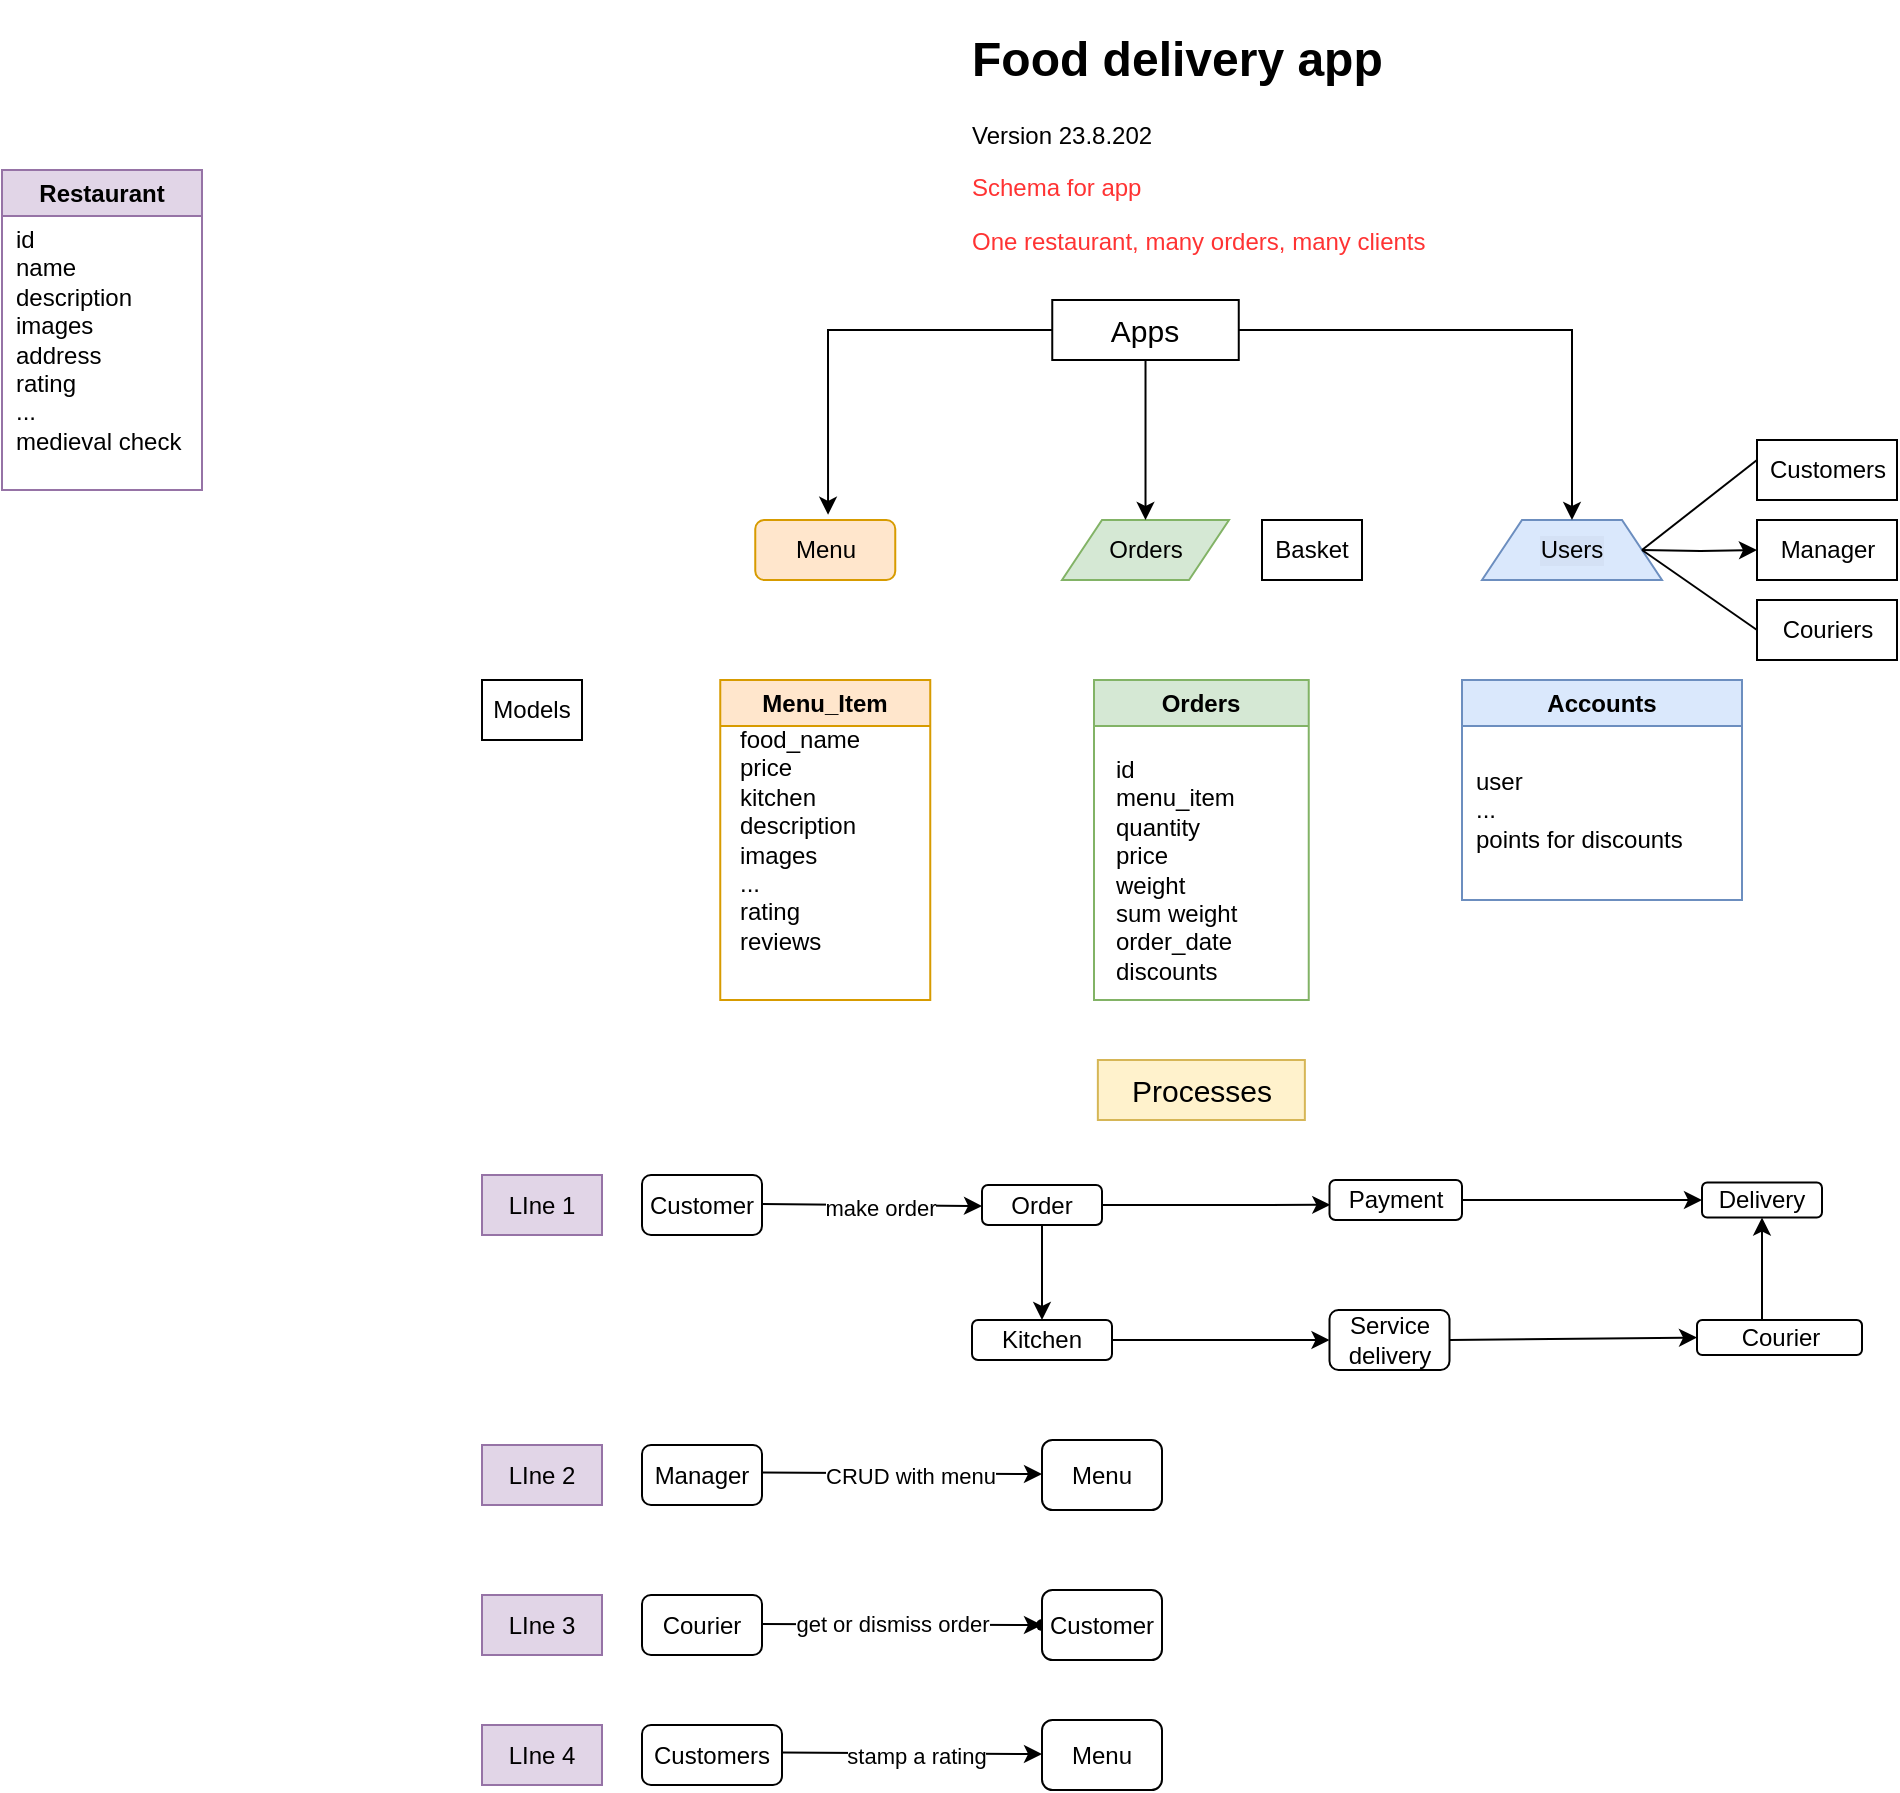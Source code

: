 <mxfile version="21.1.1" type="device" pages="2">
  <diagram name="Страница 1" id="kE3Vbjc7K7nwyK-bKpHq">
    <mxGraphModel dx="1589" dy="1966" grid="1" gridSize="10" guides="1" tooltips="1" connect="1" arrows="1" fold="1" page="1" pageScale="1" pageWidth="827" pageHeight="1169" math="0" shadow="0">
      <root>
        <mxCell id="0" />
        <mxCell id="1" parent="0" />
        <mxCell id="gic03VplcVnoxDSR1JPC-1" value="Menu" style="rounded=1;whiteSpace=wrap;html=1;labelBackgroundColor=none;labelBorderColor=none;glass=0;fillColor=#ffe6cc;strokeColor=#d79b00;" vertex="1" parent="1">
          <mxGeometry x="136.63" y="250" width="70" height="30" as="geometry" />
        </mxCell>
        <mxCell id="gic03VplcVnoxDSR1JPC-4" value="Orders" style="shape=parallelogram;perimeter=parallelogramPerimeter;whiteSpace=wrap;html=1;fixedSize=1;labelBackgroundColor=none;fillColor=#d5e8d4;strokeColor=#82b366;" vertex="1" parent="1">
          <mxGeometry x="290" y="250" width="83.5" height="30" as="geometry" />
        </mxCell>
        <mxCell id="FmC58GzVaDgXy4PpP-SY-26" value="" style="edgeStyle=orthogonalEdgeStyle;rounded=0;orthogonalLoop=1;jettySize=auto;html=1;entryX=0;entryY=0.5;entryDx=0;entryDy=0;" edge="1" parent="1" target="FmC58GzVaDgXy4PpP-SY-24">
          <mxGeometry relative="1" as="geometry">
            <mxPoint x="580" y="265" as="sourcePoint" />
            <mxPoint x="757.5" y="265" as="targetPoint" />
            <Array as="points" />
          </mxGeometry>
        </mxCell>
        <mxCell id="gic03VplcVnoxDSR1JPC-14" value="Users" style="shape=trapezoid;perimeter=trapezoidPerimeter;whiteSpace=wrap;html=1;fixedSize=1;labelBackgroundColor=#D4E1F5;fillColor=#dae8fc;strokeColor=#6c8ebf;" vertex="1" parent="1">
          <mxGeometry x="500" y="250" width="90" height="30" as="geometry" />
        </mxCell>
        <mxCell id="gic03VplcVnoxDSR1JPC-15" value="Menu_Item" style="swimlane;whiteSpace=wrap;html=1;labelBackgroundColor=none;fillColor=#ffe6cc;strokeColor=#d79b00;" vertex="1" parent="1">
          <mxGeometry x="119.13" y="330" width="105" height="160" as="geometry">
            <mxRectangle x="119.13" y="330" width="70" height="30" as="alternateBounds" />
          </mxGeometry>
        </mxCell>
        <mxCell id="gic03VplcVnoxDSR1JPC-17" value="food_name&lt;br style=&quot;font-size: 12px;&quot;&gt;price&lt;br&gt;kitchen&lt;br&gt;description&lt;br&gt;images&lt;br&gt;...&lt;br&gt;rating&lt;br&gt;reviews" style="text;html=1;align=left;verticalAlign=middle;resizable=0;points=[];autosize=1;strokeColor=none;fillColor=none;fontSize=12;labelBackgroundColor=none;" vertex="1" parent="gic03VplcVnoxDSR1JPC-15">
          <mxGeometry x="7.5" y="15" width="90" height="130" as="geometry" />
        </mxCell>
        <mxCell id="gic03VplcVnoxDSR1JPC-18" value="Orders" style="swimlane;whiteSpace=wrap;html=1;labelBackgroundColor=none;fillColor=#d5e8d4;strokeColor=#82b366;" vertex="1" parent="1">
          <mxGeometry x="306" y="330" width="107.37" height="160" as="geometry">
            <mxRectangle x="306" y="320" width="80" height="30" as="alternateBounds" />
          </mxGeometry>
        </mxCell>
        <mxCell id="gic03VplcVnoxDSR1JPC-19" value="id&lt;br&gt;menu_item&lt;br&gt;quantity&lt;br&gt;price&lt;br&gt;weight&lt;br&gt;sum weight&lt;br&gt;order_date&lt;br&gt;discounts" style="text;html=1;align=left;verticalAlign=middle;resizable=0;points=[];autosize=1;strokeColor=none;fillColor=none;labelBackgroundColor=none;" vertex="1" parent="gic03VplcVnoxDSR1JPC-18">
          <mxGeometry x="8.68" y="30" width="90" height="130" as="geometry" />
        </mxCell>
        <mxCell id="gic03VplcVnoxDSR1JPC-21" value="Accounts" style="swimlane;whiteSpace=wrap;html=1;labelBackgroundColor=none;fillColor=#dae8fc;strokeColor=#6c8ebf;" vertex="1" parent="1">
          <mxGeometry x="490" y="330" width="140" height="110" as="geometry" />
        </mxCell>
        <mxCell id="gic03VplcVnoxDSR1JPC-24" value="user&lt;br&gt;...&lt;br&gt;points for discounts" style="text;html=1;align=left;verticalAlign=middle;resizable=0;points=[];autosize=1;strokeColor=none;fillColor=none;labelBackgroundColor=none;" vertex="1" parent="gic03VplcVnoxDSR1JPC-21">
          <mxGeometry x="5" y="35" width="130" height="60" as="geometry" />
        </mxCell>
        <mxCell id="gic03VplcVnoxDSR1JPC-29" value="" style="edgeStyle=orthogonalEdgeStyle;rounded=0;orthogonalLoop=1;jettySize=auto;html=1;fontColor=default;labelBackgroundColor=none;entryX=0.52;entryY=-0.087;entryDx=0;entryDy=0;entryPerimeter=0;" edge="1" parent="1" source="gic03VplcVnoxDSR1JPC-27" target="gic03VplcVnoxDSR1JPC-1">
          <mxGeometry relative="1" as="geometry">
            <mxPoint x="30" y="170" as="targetPoint" />
          </mxGeometry>
        </mxCell>
        <mxCell id="gic03VplcVnoxDSR1JPC-30" value="" style="edgeStyle=orthogonalEdgeStyle;rounded=0;orthogonalLoop=1;jettySize=auto;html=1;fontColor=default;labelBackgroundColor=none;" edge="1" parent="1" source="gic03VplcVnoxDSR1JPC-27" target="gic03VplcVnoxDSR1JPC-4">
          <mxGeometry relative="1" as="geometry" />
        </mxCell>
        <mxCell id="gic03VplcVnoxDSR1JPC-32" value="" style="edgeStyle=orthogonalEdgeStyle;rounded=0;orthogonalLoop=1;jettySize=auto;html=1;fontColor=default;labelBackgroundColor=none;entryX=0.5;entryY=0;entryDx=0;entryDy=0;" edge="1" parent="1" source="gic03VplcVnoxDSR1JPC-27" target="gic03VplcVnoxDSR1JPC-14">
          <mxGeometry relative="1" as="geometry">
            <mxPoint x="610" y="230" as="targetPoint" />
          </mxGeometry>
        </mxCell>
        <mxCell id="gic03VplcVnoxDSR1JPC-27" value="Apps" style="rounded=0;whiteSpace=wrap;html=1;fontSize=15;labelBackgroundColor=none;" vertex="1" parent="1">
          <mxGeometry x="285.13" y="140" width="93.25" height="30" as="geometry" />
        </mxCell>
        <mxCell id="gic03VplcVnoxDSR1JPC-50" value="&lt;h1&gt;Food delivery app&lt;/h1&gt;&lt;p&gt;Version 23.8.202&lt;/p&gt;&lt;p&gt;&lt;font color=&quot;#ff3333&quot;&gt;Schema for app&lt;/font&gt;&lt;/p&gt;&lt;p&gt;&lt;font color=&quot;#ff3333&quot;&gt;One restaurant, many orders, many clients&lt;/font&gt;&lt;/p&gt;" style="text;html=1;strokeColor=none;fillColor=none;spacing=5;spacingTop=-20;whiteSpace=wrap;overflow=hidden;rounded=0;" vertex="1" parent="1">
          <mxGeometry x="240" width="270" height="120" as="geometry" />
        </mxCell>
        <mxCell id="gic03VplcVnoxDSR1JPC-60" value="Basket" style="rounded=0;whiteSpace=wrap;html=1;" vertex="1" parent="1">
          <mxGeometry x="390" y="250" width="50" height="30" as="geometry" />
        </mxCell>
        <mxCell id="gic03VplcVnoxDSR1JPC-61" value="Customers" style="rounded=0;whiteSpace=wrap;html=1;" vertex="1" parent="1">
          <mxGeometry x="637.5" y="210" width="70" height="30" as="geometry" />
        </mxCell>
        <mxCell id="gic03VplcVnoxDSR1JPC-69" value="Restaurant" style="swimlane;whiteSpace=wrap;html=1;labelBackgroundColor=none;fillColor=#e1d5e7;strokeColor=#9673a6;startSize=23;" vertex="1" parent="1">
          <mxGeometry x="-240" y="75" width="100" height="160" as="geometry" />
        </mxCell>
        <mxCell id="gic03VplcVnoxDSR1JPC-70" value="id&lt;br style=&quot;font-size: 12px;&quot;&gt;name&lt;br&gt;description&lt;br&gt;images&lt;br&gt;address&lt;br&gt;rating&lt;br&gt;...&lt;br&gt;medieval check" style="text;html=1;align=left;verticalAlign=middle;resizable=0;points=[];autosize=1;strokeColor=none;fillColor=none;fontSize=12;labelBackgroundColor=none;" vertex="1" parent="gic03VplcVnoxDSR1JPC-69">
          <mxGeometry x="5" y="20" width="110" height="130" as="geometry" />
        </mxCell>
        <mxCell id="gic03VplcVnoxDSR1JPC-75" value="Models" style="rounded=0;whiteSpace=wrap;html=1;" vertex="1" parent="1">
          <mxGeometry y="330" width="50" height="30" as="geometry" />
        </mxCell>
        <mxCell id="gic03VplcVnoxDSR1JPC-76" value="Customer" style="rounded=1;whiteSpace=wrap;html=1;" vertex="1" parent="1">
          <mxGeometry x="80" y="577.5" width="60" height="30" as="geometry" />
        </mxCell>
        <mxCell id="gic03VplcVnoxDSR1JPC-82" value="" style="edgeStyle=orthogonalEdgeStyle;rounded=0;orthogonalLoop=1;jettySize=auto;html=1;entryX=0.006;entryY=0.621;entryDx=0;entryDy=0;entryPerimeter=0;" edge="1" parent="1" source="gic03VplcVnoxDSR1JPC-79" target="gic03VplcVnoxDSR1JPC-83">
          <mxGeometry relative="1" as="geometry">
            <mxPoint x="420" y="592.5" as="targetPoint" />
          </mxGeometry>
        </mxCell>
        <mxCell id="gic03VplcVnoxDSR1JPC-79" value="Order" style="whiteSpace=wrap;html=1;sketch=0;rounded=1;" vertex="1" parent="1">
          <mxGeometry x="250" y="582.5" width="60" height="20" as="geometry" />
        </mxCell>
        <mxCell id="gic03VplcVnoxDSR1JPC-86" value="" style="edgeStyle=orthogonalEdgeStyle;rounded=0;orthogonalLoop=1;jettySize=auto;html=1;entryX=0;entryY=0.5;entryDx=0;entryDy=0;" edge="1" parent="1" source="gic03VplcVnoxDSR1JPC-83" target="gic03VplcVnoxDSR1JPC-87">
          <mxGeometry relative="1" as="geometry">
            <mxPoint x="608.75" y="588.75" as="targetPoint" />
            <Array as="points" />
          </mxGeometry>
        </mxCell>
        <mxCell id="gic03VplcVnoxDSR1JPC-83" value="Payment" style="whiteSpace=wrap;html=1;sketch=0;rounded=1;" vertex="1" parent="1">
          <mxGeometry x="423.75" y="580" width="66.25" height="20" as="geometry" />
        </mxCell>
        <mxCell id="gic03VplcVnoxDSR1JPC-87" value="Delivery" style="whiteSpace=wrap;html=1;sketch=0;rounded=1;" vertex="1" parent="1">
          <mxGeometry x="610" y="581.25" width="60" height="17.5" as="geometry" />
        </mxCell>
        <mxCell id="gic03VplcVnoxDSR1JPC-89" value="Processes" style="text;html=1;strokeColor=#d6b656;fillColor=#fff2cc;align=center;verticalAlign=middle;whiteSpace=wrap;rounded=0;fontSize=15;" vertex="1" parent="1">
          <mxGeometry x="307.93" y="520" width="103.5" height="30" as="geometry" />
        </mxCell>
        <mxCell id="gic03VplcVnoxDSR1JPC-90" value="LIne 1" style="text;html=1;strokeColor=#9673a6;fillColor=#e1d5e7;align=center;verticalAlign=middle;whiteSpace=wrap;rounded=0;" vertex="1" parent="1">
          <mxGeometry y="577.5" width="60" height="30" as="geometry" />
        </mxCell>
        <mxCell id="gic03VplcVnoxDSR1JPC-92" value="Manager" style="rounded=1;whiteSpace=wrap;html=1;" vertex="1" parent="1">
          <mxGeometry x="80" y="712.5" width="60" height="30" as="geometry" />
        </mxCell>
        <mxCell id="gic03VplcVnoxDSR1JPC-95" value="Menu" style="whiteSpace=wrap;html=1;sketch=0;rounded=1;" vertex="1" parent="1">
          <mxGeometry x="280" y="710" width="60" height="35" as="geometry" />
        </mxCell>
        <mxCell id="gic03VplcVnoxDSR1JPC-101" value="LIne 2" style="text;html=1;strokeColor=#9673a6;fillColor=#e1d5e7;align=center;verticalAlign=middle;whiteSpace=wrap;rounded=0;" vertex="1" parent="1">
          <mxGeometry y="712.5" width="60" height="30" as="geometry" />
        </mxCell>
        <mxCell id="gic03VplcVnoxDSR1JPC-103" value="Courier" style="rounded=1;whiteSpace=wrap;html=1;" vertex="1" parent="1">
          <mxGeometry x="80" y="787.5" width="60" height="30" as="geometry" />
        </mxCell>
        <mxCell id="gic03VplcVnoxDSR1JPC-104" value="" style="shape=waypoint;sketch=0;size=6;pointerEvents=1;points=[];fillColor=default;resizable=0;rotatable=0;perimeter=centerPerimeter;snapToPoint=1;rounded=1;" vertex="1" parent="1">
          <mxGeometry x="270" y="792.5" width="20" height="20" as="geometry" />
        </mxCell>
        <mxCell id="gic03VplcVnoxDSR1JPC-105" value="Customer" style="whiteSpace=wrap;html=1;sketch=0;rounded=1;" vertex="1" parent="1">
          <mxGeometry x="280" y="785" width="60" height="35" as="geometry" />
        </mxCell>
        <mxCell id="gic03VplcVnoxDSR1JPC-106" value="LIne 3" style="text;html=1;strokeColor=#9673a6;fillColor=#e1d5e7;align=center;verticalAlign=middle;whiteSpace=wrap;rounded=0;" vertex="1" parent="1">
          <mxGeometry y="787.5" width="60" height="30" as="geometry" />
        </mxCell>
        <mxCell id="FmC58GzVaDgXy4PpP-SY-3" value="" style="endArrow=classic;html=1;rounded=0;exitX=0.5;exitY=1;exitDx=0;exitDy=0;" edge="1" parent="1" source="gic03VplcVnoxDSR1JPC-79" target="FmC58GzVaDgXy4PpP-SY-5">
          <mxGeometry relative="1" as="geometry">
            <mxPoint x="370" y="632" as="sourcePoint" />
            <mxPoint x="280" y="660" as="targetPoint" />
          </mxGeometry>
        </mxCell>
        <mxCell id="FmC58GzVaDgXy4PpP-SY-5" value="Kitchen" style="rounded=1;whiteSpace=wrap;html=1;" vertex="1" parent="1">
          <mxGeometry x="245" y="650" width="70" height="20" as="geometry" />
        </mxCell>
        <mxCell id="FmC58GzVaDgXy4PpP-SY-6" value="" style="endArrow=classic;html=1;rounded=0;exitX=1;exitY=0.5;exitDx=0;exitDy=0;" edge="1" parent="1" source="FmC58GzVaDgXy4PpP-SY-5" target="FmC58GzVaDgXy4PpP-SY-7">
          <mxGeometry width="50" height="50" relative="1" as="geometry">
            <mxPoint x="440" y="710" as="sourcePoint" />
            <mxPoint x="420" y="660" as="targetPoint" />
          </mxGeometry>
        </mxCell>
        <mxCell id="FmC58GzVaDgXy4PpP-SY-7" value="Service delivery" style="rounded=1;whiteSpace=wrap;html=1;" vertex="1" parent="1">
          <mxGeometry x="423.75" y="645" width="60" height="30" as="geometry" />
        </mxCell>
        <mxCell id="FmC58GzVaDgXy4PpP-SY-8" value="Courier" style="rounded=1;whiteSpace=wrap;html=1;" vertex="1" parent="1">
          <mxGeometry x="607.5" y="650" width="82.5" height="17.5" as="geometry" />
        </mxCell>
        <mxCell id="FmC58GzVaDgXy4PpP-SY-9" value="" style="endArrow=classic;html=1;rounded=0;entryX=0;entryY=0.5;entryDx=0;entryDy=0;exitX=1;exitY=0.5;exitDx=0;exitDy=0;" edge="1" parent="1" source="FmC58GzVaDgXy4PpP-SY-7" target="FmC58GzVaDgXy4PpP-SY-8">
          <mxGeometry width="50" height="50" relative="1" as="geometry">
            <mxPoint x="440" y="700" as="sourcePoint" />
            <mxPoint x="490" y="650" as="targetPoint" />
          </mxGeometry>
        </mxCell>
        <mxCell id="FmC58GzVaDgXy4PpP-SY-10" value="" style="endArrow=classic;html=1;rounded=0;entryX=0.5;entryY=1;entryDx=0;entryDy=0;" edge="1" parent="1" target="gic03VplcVnoxDSR1JPC-87">
          <mxGeometry width="50" height="50" relative="1" as="geometry">
            <mxPoint x="640" y="650" as="sourcePoint" />
            <mxPoint x="640" y="607.5" as="targetPoint" />
          </mxGeometry>
        </mxCell>
        <mxCell id="FmC58GzVaDgXy4PpP-SY-13" value="" style="endArrow=classic;html=1;rounded=0;exitX=0.997;exitY=0.46;exitDx=0;exitDy=0;exitPerimeter=0;entryX=0;entryY=0.486;entryDx=0;entryDy=0;entryPerimeter=0;" edge="1" parent="1" source="gic03VplcVnoxDSR1JPC-92" target="gic03VplcVnoxDSR1JPC-95">
          <mxGeometry relative="1" as="geometry">
            <mxPoint x="170" y="720" as="sourcePoint" />
            <mxPoint x="245" y="727" as="targetPoint" />
          </mxGeometry>
        </mxCell>
        <mxCell id="FmC58GzVaDgXy4PpP-SY-14" value="CRUD with menu" style="edgeLabel;resizable=0;html=1;align=center;verticalAlign=middle;" connectable="0" vertex="1" parent="FmC58GzVaDgXy4PpP-SY-13">
          <mxGeometry relative="1" as="geometry">
            <mxPoint x="4" y="1" as="offset" />
          </mxGeometry>
        </mxCell>
        <mxCell id="FmC58GzVaDgXy4PpP-SY-16" value="" style="endArrow=classic;html=1;rounded=0;exitX=0.997;exitY=0.46;exitDx=0;exitDy=0;exitPerimeter=0;" edge="1" parent="1" target="gic03VplcVnoxDSR1JPC-104">
          <mxGeometry relative="1" as="geometry">
            <mxPoint x="140" y="802" as="sourcePoint" />
            <mxPoint x="250" y="803" as="targetPoint" />
          </mxGeometry>
        </mxCell>
        <mxCell id="FmC58GzVaDgXy4PpP-SY-17" value="get or dismiss order" style="edgeLabel;resizable=0;html=1;align=center;verticalAlign=middle;" connectable="0" vertex="1" parent="FmC58GzVaDgXy4PpP-SY-16">
          <mxGeometry relative="1" as="geometry">
            <mxPoint x="-5" as="offset" />
          </mxGeometry>
        </mxCell>
        <mxCell id="FmC58GzVaDgXy4PpP-SY-20" value="" style="endArrow=classic;html=1;rounded=0;exitX=0.997;exitY=0.46;exitDx=0;exitDy=0;exitPerimeter=0;entryX=0;entryY=0.486;entryDx=0;entryDy=0;entryPerimeter=0;" edge="1" parent="1">
          <mxGeometry relative="1" as="geometry">
            <mxPoint x="140" y="592" as="sourcePoint" />
            <mxPoint x="250" y="593" as="targetPoint" />
          </mxGeometry>
        </mxCell>
        <mxCell id="FmC58GzVaDgXy4PpP-SY-21" value="make order" style="edgeLabel;resizable=0;html=1;align=center;verticalAlign=middle;" connectable="0" vertex="1" parent="FmC58GzVaDgXy4PpP-SY-20">
          <mxGeometry relative="1" as="geometry">
            <mxPoint x="4" y="1" as="offset" />
          </mxGeometry>
        </mxCell>
        <mxCell id="FmC58GzVaDgXy4PpP-SY-24" value="Manager" style="rounded=0;whiteSpace=wrap;html=1;" vertex="1" parent="1">
          <mxGeometry x="637.5" y="250" width="70" height="30" as="geometry" />
        </mxCell>
        <mxCell id="FmC58GzVaDgXy4PpP-SY-25" value="Couriers" style="rounded=0;whiteSpace=wrap;html=1;" vertex="1" parent="1">
          <mxGeometry x="637.5" y="290" width="70" height="30" as="geometry" />
        </mxCell>
        <mxCell id="FmC58GzVaDgXy4PpP-SY-27" value="" style="endArrow=none;html=1;rounded=0;exitX=1;exitY=0.5;exitDx=0;exitDy=0;" edge="1" parent="1" source="gic03VplcVnoxDSR1JPC-14">
          <mxGeometry width="50" height="50" relative="1" as="geometry">
            <mxPoint x="600" y="260" as="sourcePoint" />
            <mxPoint x="637.5" y="220" as="targetPoint" />
          </mxGeometry>
        </mxCell>
        <mxCell id="FmC58GzVaDgXy4PpP-SY-28" value="" style="endArrow=none;html=1;rounded=0;exitX=1;exitY=0.5;exitDx=0;exitDy=0;entryX=0;entryY=0.5;entryDx=0;entryDy=0;" edge="1" parent="1" source="gic03VplcVnoxDSR1JPC-14" target="FmC58GzVaDgXy4PpP-SY-25">
          <mxGeometry width="50" height="50" relative="1" as="geometry">
            <mxPoint x="607.5" y="265" as="sourcePoint" />
            <mxPoint x="647.5" y="230" as="targetPoint" />
          </mxGeometry>
        </mxCell>
        <mxCell id="FmC58GzVaDgXy4PpP-SY-30" value="Customers" style="rounded=1;whiteSpace=wrap;html=1;" vertex="1" parent="1">
          <mxGeometry x="80" y="852.5" width="70" height="30" as="geometry" />
        </mxCell>
        <mxCell id="FmC58GzVaDgXy4PpP-SY-31" value="Menu" style="whiteSpace=wrap;html=1;sketch=0;rounded=1;" vertex="1" parent="1">
          <mxGeometry x="280" y="850" width="60" height="35" as="geometry" />
        </mxCell>
        <mxCell id="FmC58GzVaDgXy4PpP-SY-32" value="LIne 4" style="text;html=1;strokeColor=#9673a6;fillColor=#e1d5e7;align=center;verticalAlign=middle;whiteSpace=wrap;rounded=0;" vertex="1" parent="1">
          <mxGeometry y="852.5" width="60" height="30" as="geometry" />
        </mxCell>
        <mxCell id="FmC58GzVaDgXy4PpP-SY-33" value="" style="endArrow=classic;html=1;rounded=0;exitX=0.997;exitY=0.46;exitDx=0;exitDy=0;exitPerimeter=0;entryX=0;entryY=0.486;entryDx=0;entryDy=0;entryPerimeter=0;" edge="1" parent="1" source="FmC58GzVaDgXy4PpP-SY-30" target="FmC58GzVaDgXy4PpP-SY-31">
          <mxGeometry relative="1" as="geometry">
            <mxPoint x="170" y="860" as="sourcePoint" />
            <mxPoint x="245" y="867" as="targetPoint" />
          </mxGeometry>
        </mxCell>
        <mxCell id="FmC58GzVaDgXy4PpP-SY-34" value="stamp a rating" style="edgeLabel;resizable=0;html=1;align=center;verticalAlign=middle;" connectable="0" vertex="1" parent="FmC58GzVaDgXy4PpP-SY-33">
          <mxGeometry relative="1" as="geometry">
            <mxPoint x="2" y="1" as="offset" />
          </mxGeometry>
        </mxCell>
      </root>
    </mxGraphModel>
  </diagram>
  <diagram id="wTBre1W5WhBfpewH-RO0" name="Страница 2">
    <mxGraphModel dx="1434" dy="796" grid="1" gridSize="10" guides="1" tooltips="1" connect="1" arrows="1" fold="1" page="1" pageScale="1" pageWidth="827" pageHeight="1169" math="0" shadow="0">
      <root>
        <mxCell id="0" />
        <mxCell id="1" parent="0" />
      </root>
    </mxGraphModel>
  </diagram>
</mxfile>
